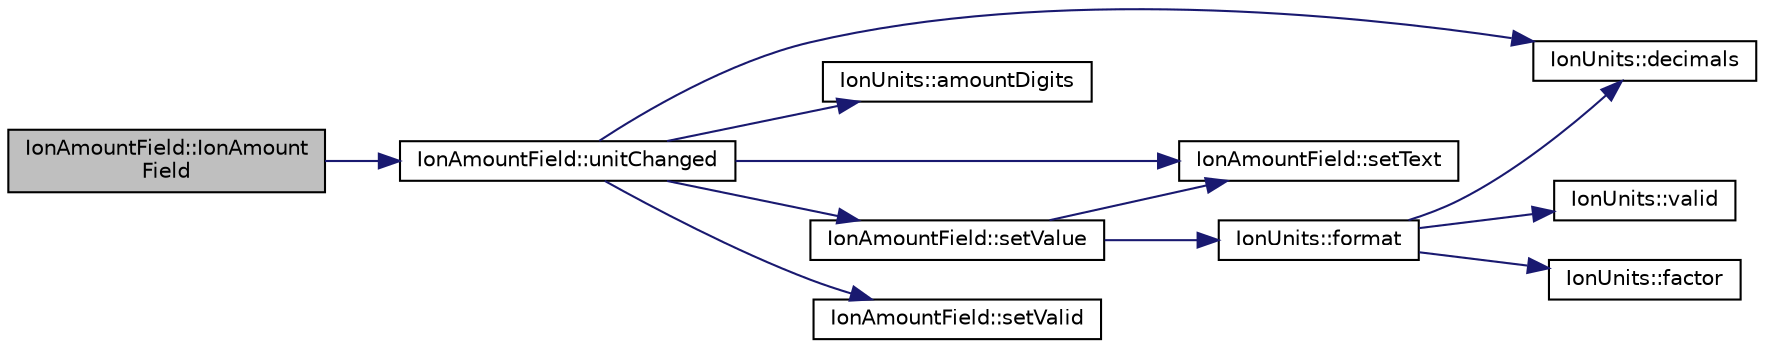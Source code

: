 digraph "IonAmountField::IonAmountField"
{
  edge [fontname="Helvetica",fontsize="10",labelfontname="Helvetica",labelfontsize="10"];
  node [fontname="Helvetica",fontsize="10",shape=record];
  rankdir="LR";
  Node0 [label="IonAmountField::IonAmount\lField",height=0.2,width=0.4,color="black", fillcolor="grey75", style="filled", fontcolor="black"];
  Node0 -> Node1 [color="midnightblue",fontsize="10",style="solid",fontname="Helvetica"];
  Node1 [label="IonAmountField::unitChanged",height=0.2,width=0.4,color="black", fillcolor="white", style="filled",URL="$class_ion_amount_field.html#ab132867db4e70f3aba5fb81a68958fc2"];
  Node1 -> Node2 [color="midnightblue",fontsize="10",style="solid",fontname="Helvetica"];
  Node2 [label="IonUnits::decimals",height=0.2,width=0.4,color="black", fillcolor="white", style="filled",URL="$class_ion_units.html#a5e9c7a5b666b858c171760273c51c9d7",tooltip="Number of decimals left. "];
  Node1 -> Node3 [color="midnightblue",fontsize="10",style="solid",fontname="Helvetica"];
  Node3 [label="IonUnits::amountDigits",height=0.2,width=0.4,color="black", fillcolor="white", style="filled",URL="$class_ion_units.html#add8e3d0162d939b64cb001cad7ab65d2",tooltip="Number of amount digits (to represent max number of coins) "];
  Node1 -> Node4 [color="midnightblue",fontsize="10",style="solid",fontname="Helvetica"];
  Node4 [label="IonAmountField::setValue",height=0.2,width=0.4,color="black", fillcolor="white", style="filled",URL="$class_ion_amount_field.html#aaf462b398d6ce3ad0b098faff7fe61f5"];
  Node4 -> Node5 [color="midnightblue",fontsize="10",style="solid",fontname="Helvetica"];
  Node5 [label="IonAmountField::setText",height=0.2,width=0.4,color="black", fillcolor="white", style="filled",URL="$class_ion_amount_field.html#a987221e58050f73a2f29afc3ad721e49"];
  Node4 -> Node6 [color="midnightblue",fontsize="10",style="solid",fontname="Helvetica"];
  Node6 [label="IonUnits::format",height=0.2,width=0.4,color="black", fillcolor="white", style="filled",URL="$class_ion_units.html#a7cf8cdbd0a24c418ae91b511fac5bee4",tooltip="Format as string. "];
  Node6 -> Node7 [color="midnightblue",fontsize="10",style="solid",fontname="Helvetica"];
  Node7 [label="IonUnits::valid",height=0.2,width=0.4,color="black", fillcolor="white", style="filled",URL="$class_ion_units.html#a23c5b1306ed473dbb2375a6675a2ce13",tooltip="Is unit ID valid? "];
  Node6 -> Node8 [color="midnightblue",fontsize="10",style="solid",fontname="Helvetica"];
  Node8 [label="IonUnits::factor",height=0.2,width=0.4,color="black", fillcolor="white", style="filled",URL="$class_ion_units.html#a210814a200496caf63083ed4abd1bd24",tooltip="Number of Satoshis (1e-8) per unit. "];
  Node6 -> Node2 [color="midnightblue",fontsize="10",style="solid",fontname="Helvetica"];
  Node1 -> Node5 [color="midnightblue",fontsize="10",style="solid",fontname="Helvetica"];
  Node1 -> Node9 [color="midnightblue",fontsize="10",style="solid",fontname="Helvetica"];
  Node9 [label="IonAmountField::setValid",height=0.2,width=0.4,color="black", fillcolor="white", style="filled",URL="$class_ion_amount_field.html#a738ac80e49d4c3adeea1d42b95aa3489",tooltip="Mark current value as invalid in UI. "];
}
